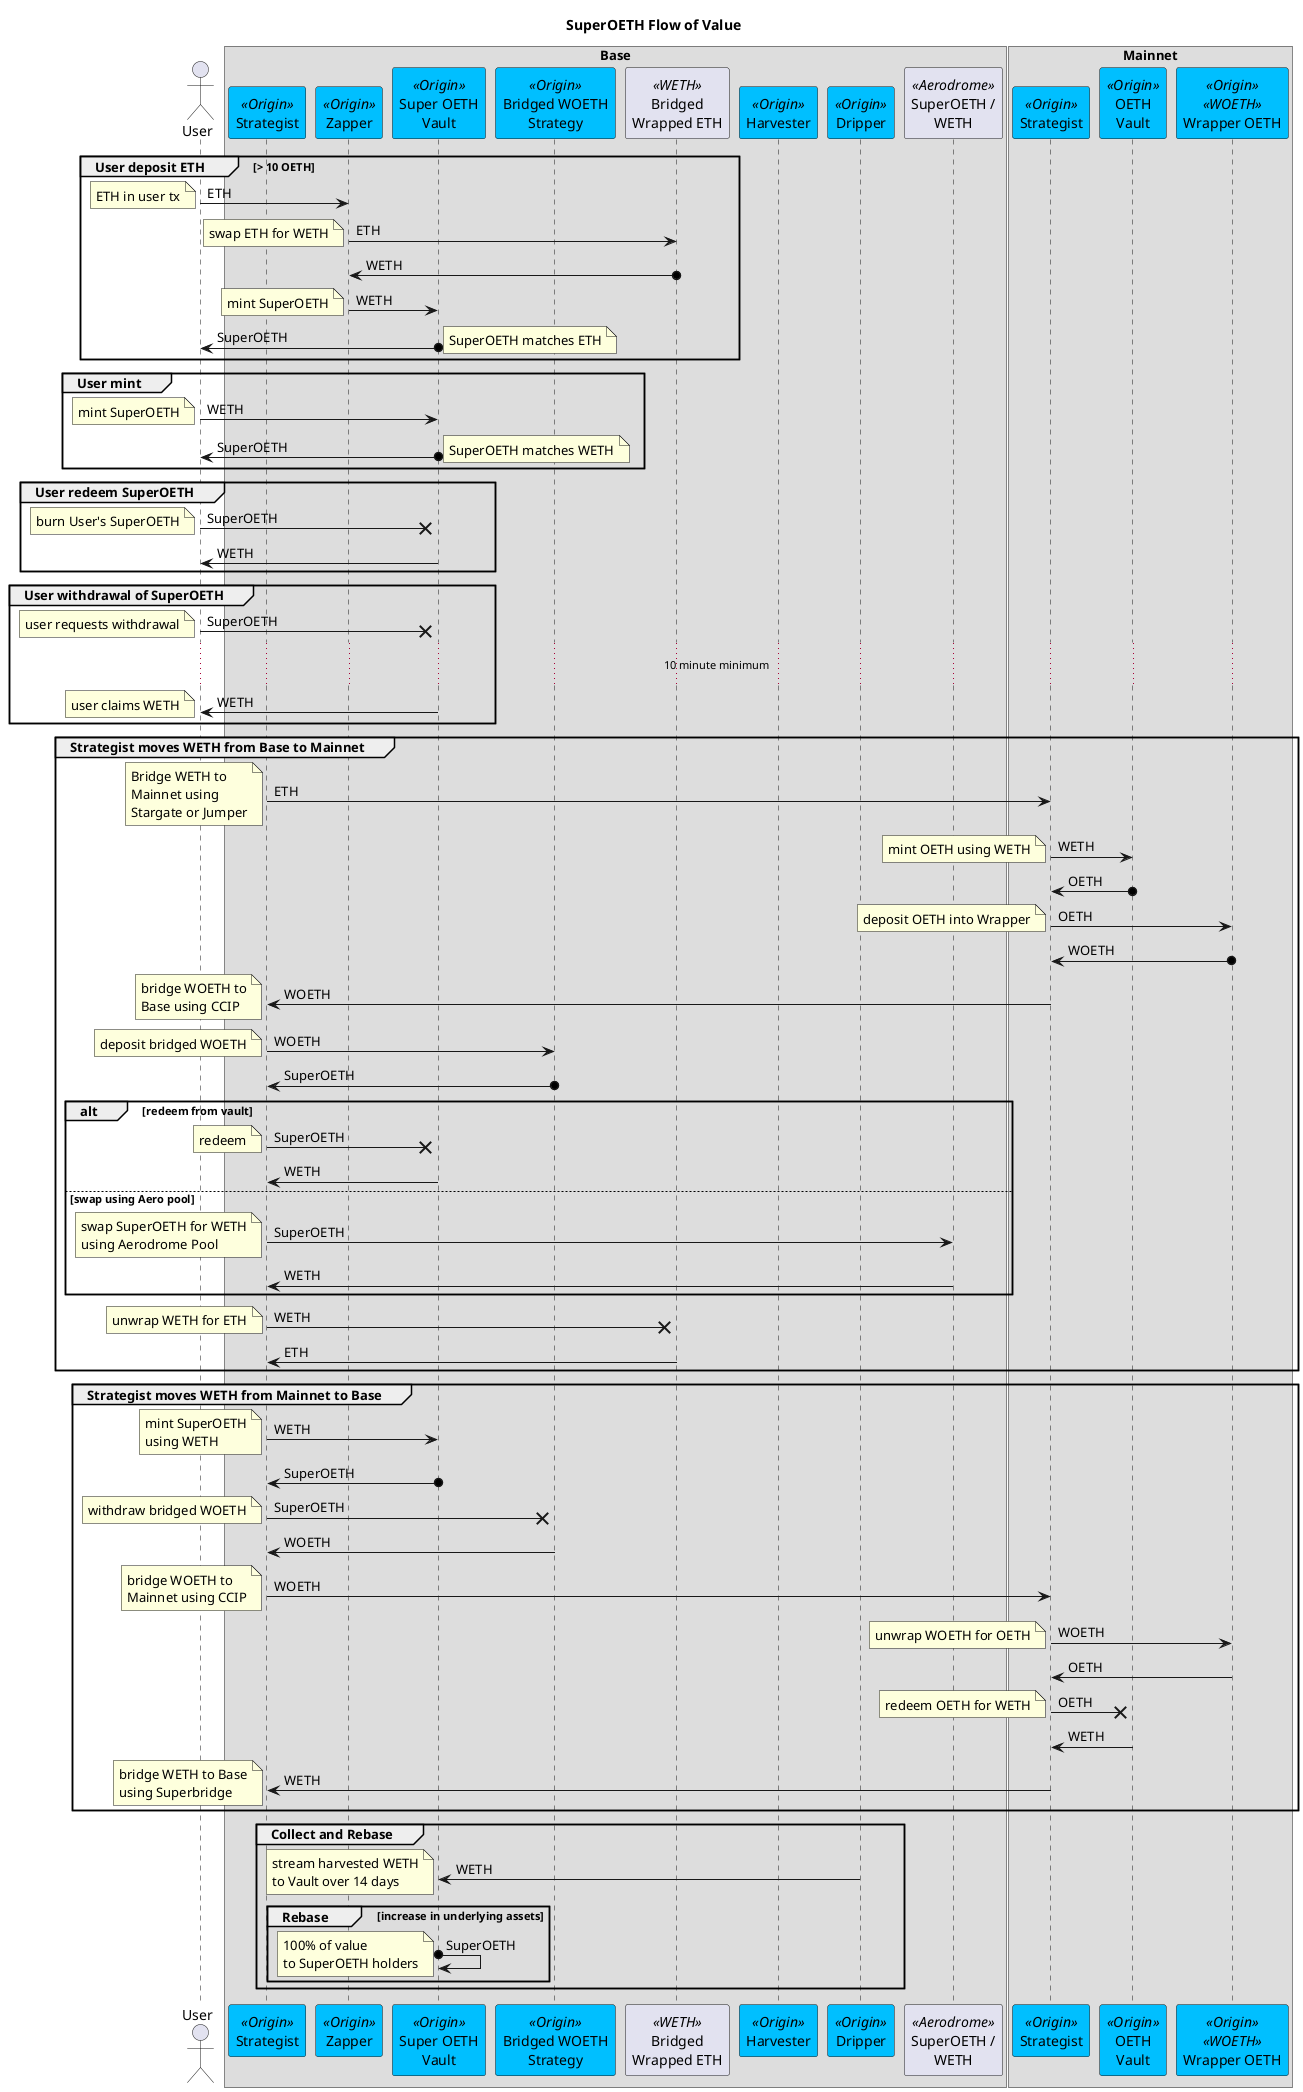 @startuml

title "SuperOETH Flow of Value"

actor "User" as user

box Base
participant "Strategist" as strategist <<Origin>> #DeepSkyBlue
participant "Zapper" as zap <<Origin>> #DeepSkyBlue
participant "Super OETH\nVault" as vault <<Origin>> #DeepSkyBlue
participant "Bridged WOETH\nStrategy" as woethStrat <<Origin>> #DeepSkyBlue

participant "Bridged\nWrapped ETH" as weth <<WETH>>
participant "Harvester" as harv <<Origin>> #DeepSkyBlue
participant "Dripper" as drip <<Origin>> #DeepSkyBlue

participant "SuperOETH /\nWETH" as aeroPool <<Aerodrome>>
end box

box Mainnet
participant "Strategist" as mainStrategist <<Origin>> #DeepSkyBlue
participant "OETH\nVault" as mainVault <<Origin>> #DeepSkyBlue
participant "Wrapper OETH" as woeth <<Origin>><<WOETH>> #DeepSkyBlue
end box

' Deposit ETH via Zapper
group User deposit ETH [> 10 OETH]
user -> zap : ETH
note left : ETH in user tx

zap -> weth : ETH
note left : swap ETH for WETH
weth o-> zap : WETH

' vault o-> strategist : SuperOETH
' note left : 20% performance\nfee from rebase

zap -> vault : WETH
note left : mint SuperOETH

vault o-> user : SuperOETH
note right : SuperOETH matches ETH
end

' Mint
group User mint
' vault o-> strategist : OETH
' note left : 20% performance\nfee from rebase

user -> vault : WETH
note left : mint SuperOETH
vault o-> user : SuperOETH
note right : SuperOETH matches WETH
end

' Redeem
group User redeem SuperOETH
' vault o-> strategist : SuperOETH
' note left : 20% performance\nfee from rebase

user -x vault : SuperOETH
note left : burn User's SuperOETH

vault -> user : WETH
' note right : 0.1% fee applied to redeemed assets.\nThis adds to the yield in the next rebase.
end

' Withdraw
group User withdrawal of SuperOETH
' vault o-> strategist : SuperOETH
' note left : 20% performance\nfee from rebase

user -x vault : SuperOETH
note left : user requests withdrawal

... 10 minute minimum ...

vault -> user : WETH
note left : user claims WETH
end


group Strategist moves WETH from Base to Mainnet

strategist -> mainStrategist : ETH
note left : Bridge WETH to\nMainnet using\nStargate or Jumper

mainStrategist -> mainVault : WETH
note left : mint OETH using WETH
mainVault o-> mainStrategist : OETH

mainStrategist -> woeth : OETH
note left : deposit OETH into Wrapper
woeth o-> mainStrategist : WOETH

mainStrategist -> strategist : WOETH
note left : bridge WOETH to\nBase using CCIP

strategist -> woethStrat : WOETH
note left : deposit bridged WOETH
woethStrat o-> strategist : SuperOETH

alt redeem from vault
strategist ->x vault : SuperOETH
note left : redeem
vault -> strategist : WETH
else swap using Aero pool
strategist -> aeroPool : SuperOETH
note left : swap SuperOETH for WETH\nusing Aerodrome Pool
aeroPool -> strategist : WETH
end

strategist ->x weth : WETH
note left : unwrap WETH for ETH
weth -> strategist : ETH
end


group Strategist moves WETH from Mainnet to Base

strategist -> vault : WETH
note left : mint SuperOETH\nusing WETH
vault o-> strategist : SuperOETH

strategist ->x woethStrat : SuperOETH
note left : withdraw bridged WOETH
woethStrat -> strategist : WOETH

strategist -> mainStrategist : WOETH
note left : bridge WOETH to\nMainnet using CCIP

mainStrategist -> woeth : WOETH
note left : unwrap WOETH for OETH
woeth -> mainStrategist : OETH

mainStrategist ->x mainVault : OETH
note left : redeem OETH for WETH
mainVault -> mainStrategist : WETH

mainStrategist -> strategist : WETH
note left : bridge WETH to Base\nusing Superbridge

end

' Collect and Rebase
group Collect and Rebase

drip -> vault : WETH
note left : stream harvested WETH\nto Vault over 14 days

group Rebase [increase in underlying assets]
vault o-> vault : SuperOETH
note left : 100% of value\nto SuperOETH holders
end 
end

@enduml
